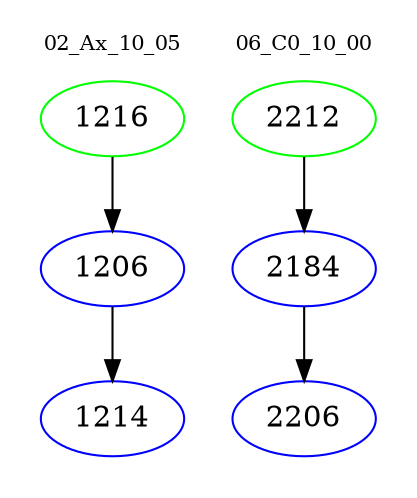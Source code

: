 digraph{
subgraph cluster_0 {
color = white
label = "02_Ax_10_05";
fontsize=10;
T0_1216 [label="1216", color="green"]
T0_1216 -> T0_1206 [color="black"]
T0_1206 [label="1206", color="blue"]
T0_1206 -> T0_1214 [color="black"]
T0_1214 [label="1214", color="blue"]
}
subgraph cluster_1 {
color = white
label = "06_C0_10_00";
fontsize=10;
T1_2212 [label="2212", color="green"]
T1_2212 -> T1_2184 [color="black"]
T1_2184 [label="2184", color="blue"]
T1_2184 -> T1_2206 [color="black"]
T1_2206 [label="2206", color="blue"]
}
}
